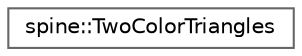 digraph "类继承关系图"
{
 // LATEX_PDF_SIZE
  bgcolor="transparent";
  edge [fontname=Helvetica,fontsize=10,labelfontname=Helvetica,labelfontsize=10];
  node [fontname=Helvetica,fontsize=10,shape=box,height=0.2,width=0.4];
  rankdir="LR";
  Node0 [id="Node000000",label="spine::TwoColorTriangles",height=0.2,width=0.4,color="grey40", fillcolor="white", style="filled",URL="$structspine_1_1_two_color_triangles.html",tooltip=" "];
}

